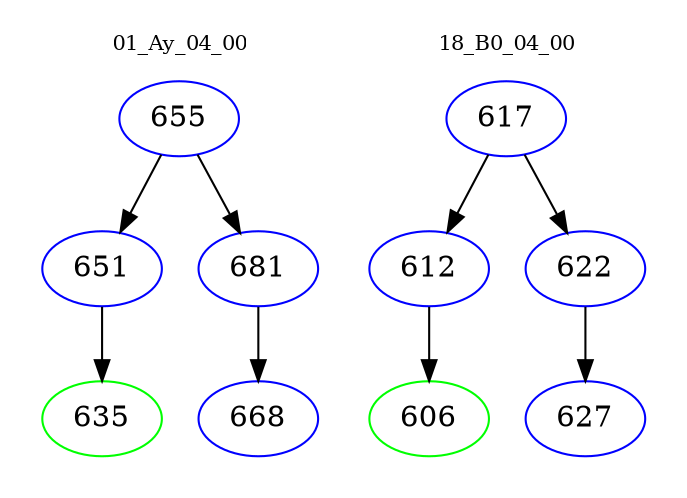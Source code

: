 digraph{
subgraph cluster_0 {
color = white
label = "01_Ay_04_00";
fontsize=10;
T0_655 [label="655", color="blue"]
T0_655 -> T0_651 [color="black"]
T0_651 [label="651", color="blue"]
T0_651 -> T0_635 [color="black"]
T0_635 [label="635", color="green"]
T0_655 -> T0_681 [color="black"]
T0_681 [label="681", color="blue"]
T0_681 -> T0_668 [color="black"]
T0_668 [label="668", color="blue"]
}
subgraph cluster_1 {
color = white
label = "18_B0_04_00";
fontsize=10;
T1_617 [label="617", color="blue"]
T1_617 -> T1_612 [color="black"]
T1_612 [label="612", color="blue"]
T1_612 -> T1_606 [color="black"]
T1_606 [label="606", color="green"]
T1_617 -> T1_622 [color="black"]
T1_622 [label="622", color="blue"]
T1_622 -> T1_627 [color="black"]
T1_627 [label="627", color="blue"]
}
}
